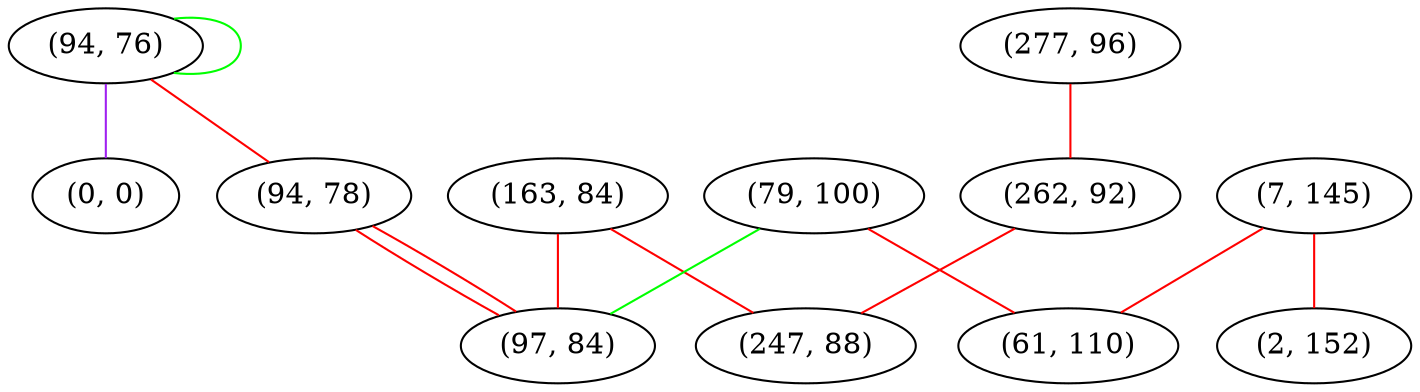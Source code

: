 graph "" {
"(94, 76)";
"(0, 0)";
"(277, 96)";
"(94, 78)";
"(262, 92)";
"(163, 84)";
"(79, 100)";
"(7, 145)";
"(61, 110)";
"(2, 152)";
"(247, 88)";
"(97, 84)";
"(94, 76)" -- "(94, 76)"  [color=green, key=0, weight=2];
"(94, 76)" -- "(0, 0)"  [color=purple, key=0, weight=4];
"(94, 76)" -- "(94, 78)"  [color=red, key=0, weight=1];
"(277, 96)" -- "(262, 92)"  [color=red, key=0, weight=1];
"(94, 78)" -- "(97, 84)"  [color=red, key=0, weight=1];
"(94, 78)" -- "(97, 84)"  [color=red, key=1, weight=1];
"(262, 92)" -- "(247, 88)"  [color=red, key=0, weight=1];
"(163, 84)" -- "(247, 88)"  [color=red, key=0, weight=1];
"(163, 84)" -- "(97, 84)"  [color=red, key=0, weight=1];
"(79, 100)" -- "(61, 110)"  [color=red, key=0, weight=1];
"(79, 100)" -- "(97, 84)"  [color=green, key=0, weight=2];
"(7, 145)" -- "(61, 110)"  [color=red, key=0, weight=1];
"(7, 145)" -- "(2, 152)"  [color=red, key=0, weight=1];
}
